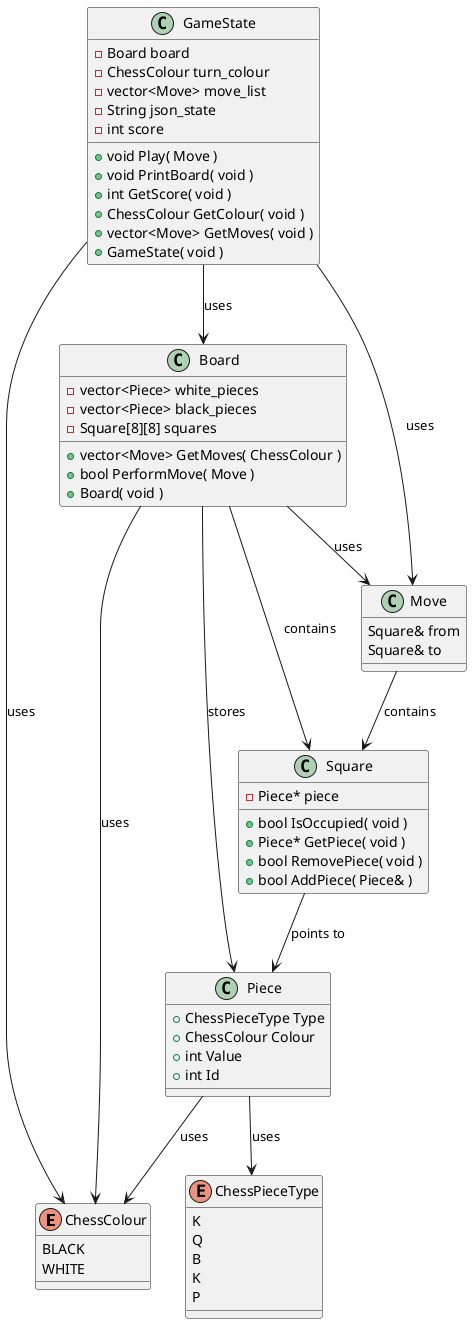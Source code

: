 @startuml
enum ChessColour {
    BLACK
    WHITE
}
enum ChessPieceType {
    K
    Q
    B
    K
    P
}
class Piece {
    +ChessPieceType Type
    +ChessColour Colour
    +int Value
    +int Id
}
Piece --> ChessPieceType : uses
Piece --> ChessColour : uses
class Square {
    -Piece* piece
    +bool IsOccupied( void )
    +Piece* GetPiece( void )
    +bool RemovePiece( void )
    +bool AddPiece( Piece& )
}
Square --> Piece : points to
class Board {
    -vector<Piece> white_pieces
    -vector<Piece> black_pieces
    -Square[8][8] squares
    +vector<Move> GetMoves( ChessColour )
    +bool PerformMove( Move )
    +Board( void )
}
class Move {
    Square& from
    Square& to
}
Move --> Square : contains
Board --> Move : uses
Board --> Square : contains
Board --> Piece : stores
Board --> ChessColour : uses
class GameState {
    -Board board
    -ChessColour turn_colour
    -vector<Move> move_list
    -String json_state
    -int score
    +void Play( Move )
    +void PrintBoard( void )
    +int GetScore( void )
    +ChessColour GetColour( void )
    +vector<Move> GetMoves( void )
    +GameState( void )
}
GameState --> Board : uses
GameState --> ChessColour : uses
GameState --> Move : uses
@enduml
